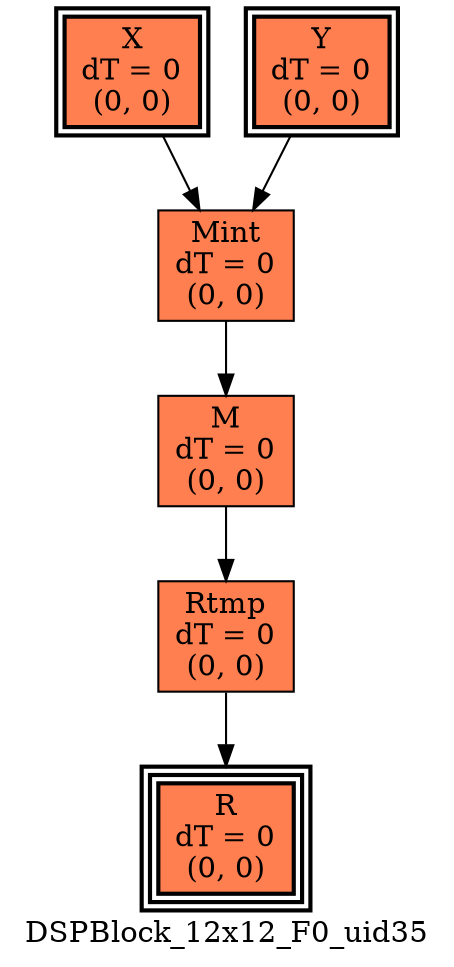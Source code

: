 digraph DSPBlock_12x12_F0_uid35
{
	//graph drawing options
	label=DSPBlock_12x12_F0_uid35;
	labelloc=bottom;
	labeljust=right;
	ratio=auto;
	nodesep=0.25;
	ranksep=0.5;

	//input/output signals of operator DSPBlock_12x12_F0_uid35
	X__DSPBlock_12x12_F0_uid35 [ label="X\ndT = 0\n(0, 0)", shape=box, color=black, style="bold, filled", fillcolor=coral, peripheries=2 ];
	Y__DSPBlock_12x12_F0_uid35 [ label="Y\ndT = 0\n(0, 0)", shape=box, color=black, style="bold, filled", fillcolor=coral, peripheries=2 ];
	R__DSPBlock_12x12_F0_uid35 [ label="R\ndT = 0\n(0, 0)", shape=box, color=black, style="bold, filled", fillcolor=coral, peripheries=3 ];
	{rank=same X__DSPBlock_12x12_F0_uid35, Y__DSPBlock_12x12_F0_uid35};
	{rank=same R__DSPBlock_12x12_F0_uid35};
	//internal signals of operator DSPBlock_12x12_F0_uid35
	Mint__DSPBlock_12x12_F0_uid35 [ label="Mint\ndT = 0\n(0, 0)", shape=box, color=black, style=filled, fillcolor=coral, peripheries=1 ];
	M__DSPBlock_12x12_F0_uid35 [ label="M\ndT = 0\n(0, 0)", shape=box, color=black, style=filled, fillcolor=coral, peripheries=1 ];
	Rtmp__DSPBlock_12x12_F0_uid35 [ label="Rtmp\ndT = 0\n(0, 0)", shape=box, color=black, style=filled, fillcolor=coral, peripheries=1 ];

	//subcomponents of operator DSPBlock_12x12_F0_uid35

	//input and internal signal connections of operator DSPBlock_12x12_F0_uid35
	X__DSPBlock_12x12_F0_uid35 -> Mint__DSPBlock_12x12_F0_uid35 [ arrowhead=normal, arrowsize=1.0, arrowtail=normal, color=black, dir=forward  ];
	Y__DSPBlock_12x12_F0_uid35 -> Mint__DSPBlock_12x12_F0_uid35 [ arrowhead=normal, arrowsize=1.0, arrowtail=normal, color=black, dir=forward  ];
	Mint__DSPBlock_12x12_F0_uid35 -> M__DSPBlock_12x12_F0_uid35 [ arrowhead=normal, arrowsize=1.0, arrowtail=normal, color=black, dir=forward  ];
	M__DSPBlock_12x12_F0_uid35 -> Rtmp__DSPBlock_12x12_F0_uid35 [ arrowhead=normal, arrowsize=1.0, arrowtail=normal, color=black, dir=forward  ];
	Rtmp__DSPBlock_12x12_F0_uid35 -> R__DSPBlock_12x12_F0_uid35 [ arrowhead=normal, arrowsize=1.0, arrowtail=normal, color=black, dir=forward  ];
}

